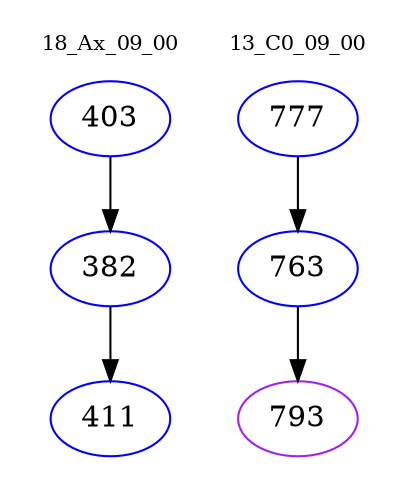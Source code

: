digraph{
subgraph cluster_0 {
color = white
label = "18_Ax_09_00";
fontsize=10;
T0_403 [label="403", color="blue"]
T0_403 -> T0_382 [color="black"]
T0_382 [label="382", color="blue"]
T0_382 -> T0_411 [color="black"]
T0_411 [label="411", color="blue"]
}
subgraph cluster_1 {
color = white
label = "13_C0_09_00";
fontsize=10;
T1_777 [label="777", color="blue"]
T1_777 -> T1_763 [color="black"]
T1_763 [label="763", color="blue"]
T1_763 -> T1_793 [color="black"]
T1_793 [label="793", color="purple"]
}
}

